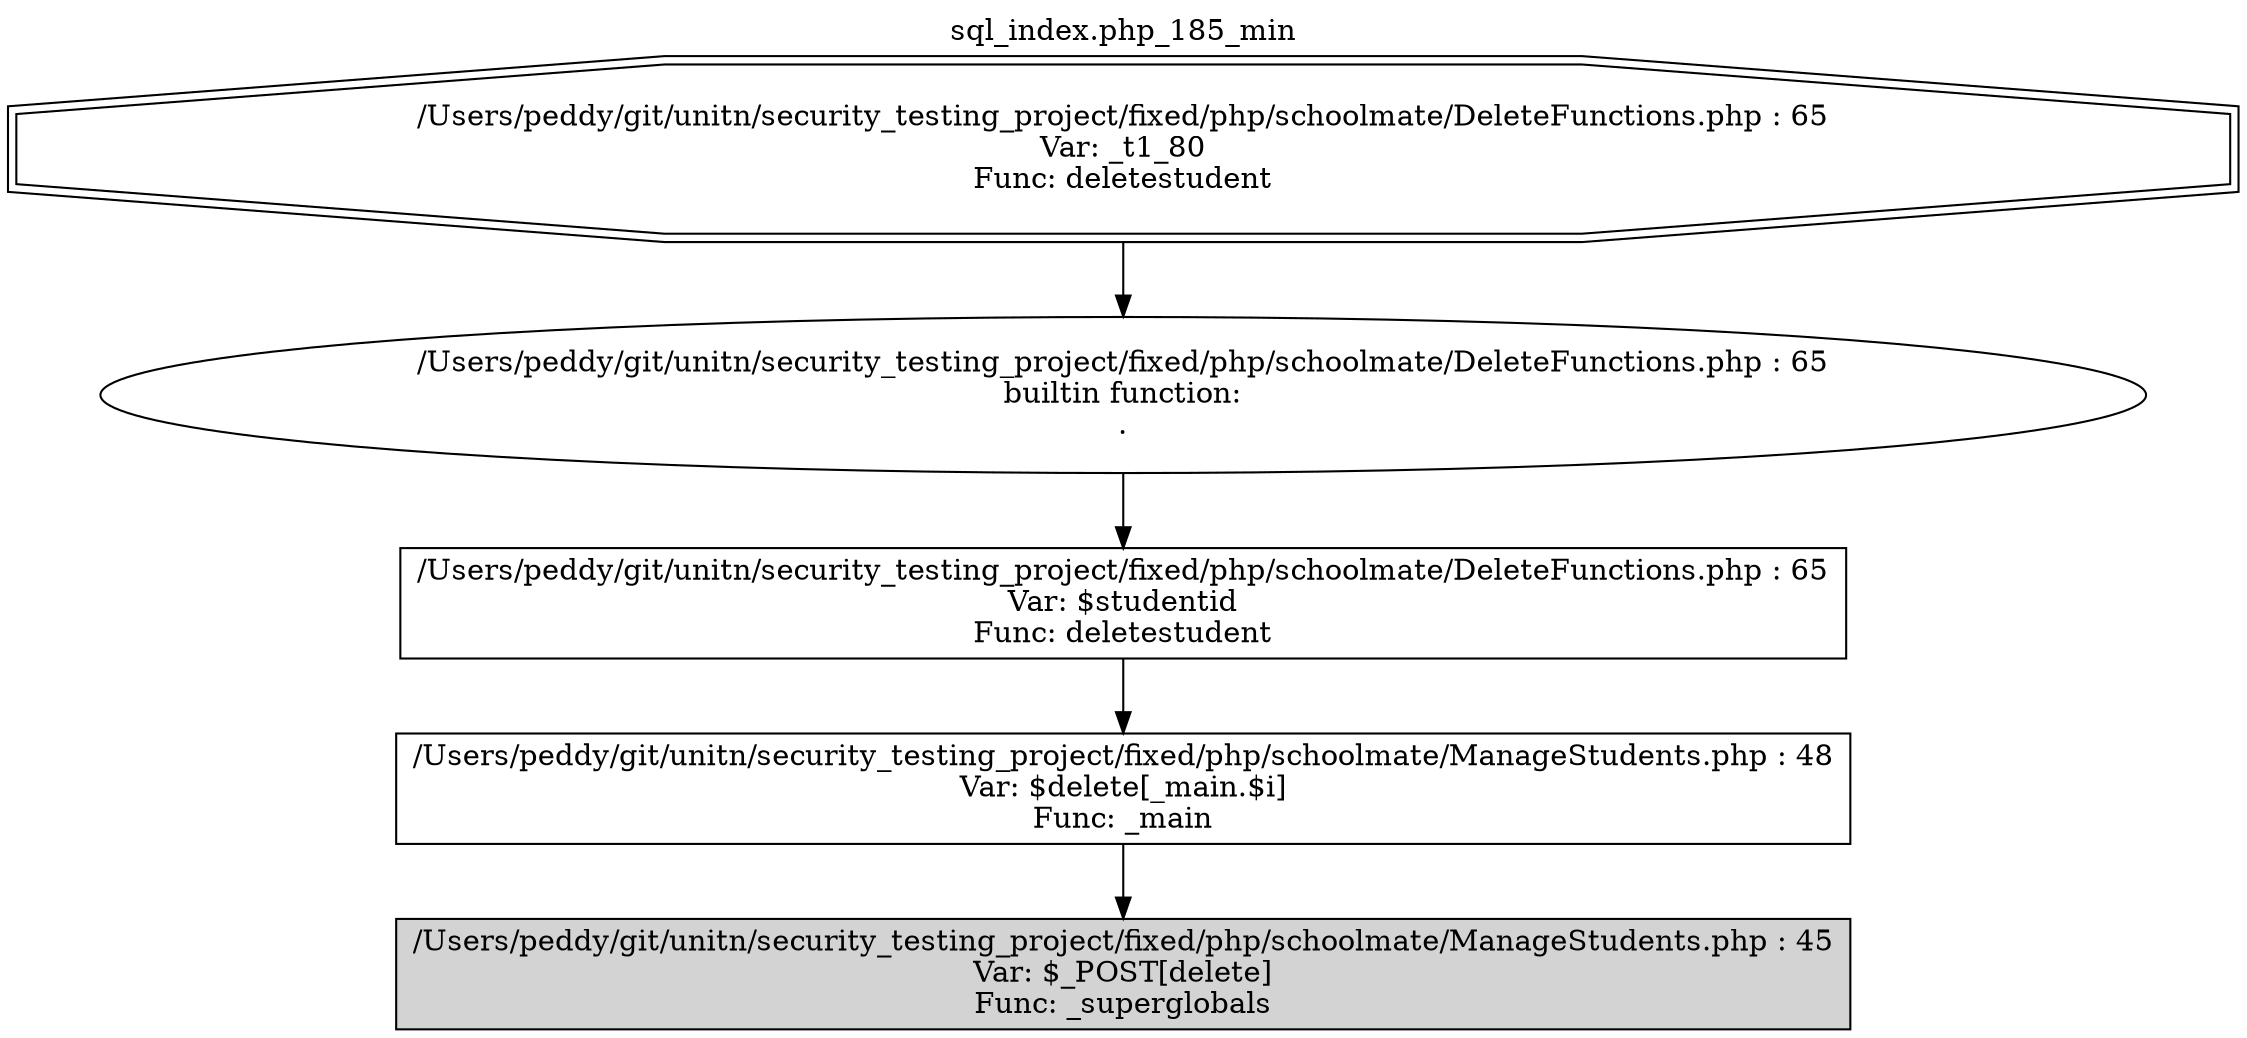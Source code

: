 digraph cfg {
  label="sql_index.php_185_min";
  labelloc=t;
  n1 [shape=doubleoctagon, label="/Users/peddy/git/unitn/security_testing_project/fixed/php/schoolmate/DeleteFunctions.php : 65\nVar: _t1_80\nFunc: deletestudent\n"];
  n2 [shape=ellipse, label="/Users/peddy/git/unitn/security_testing_project/fixed/php/schoolmate/DeleteFunctions.php : 65\nbuiltin function:\n.\n"];
  n3 [shape=box, label="/Users/peddy/git/unitn/security_testing_project/fixed/php/schoolmate/DeleteFunctions.php : 65\nVar: $studentid\nFunc: deletestudent\n"];
  n4 [shape=box, label="/Users/peddy/git/unitn/security_testing_project/fixed/php/schoolmate/ManageStudents.php : 48\nVar: $delete[_main.$i]\nFunc: _main\n"];
  n5 [shape=box, label="/Users/peddy/git/unitn/security_testing_project/fixed/php/schoolmate/ManageStudents.php : 45\nVar: $_POST[delete]\nFunc: _superglobals\n",style=filled];
  n1 -> n2;
  n2 -> n3;
  n3 -> n4;
  n4 -> n5;
}
